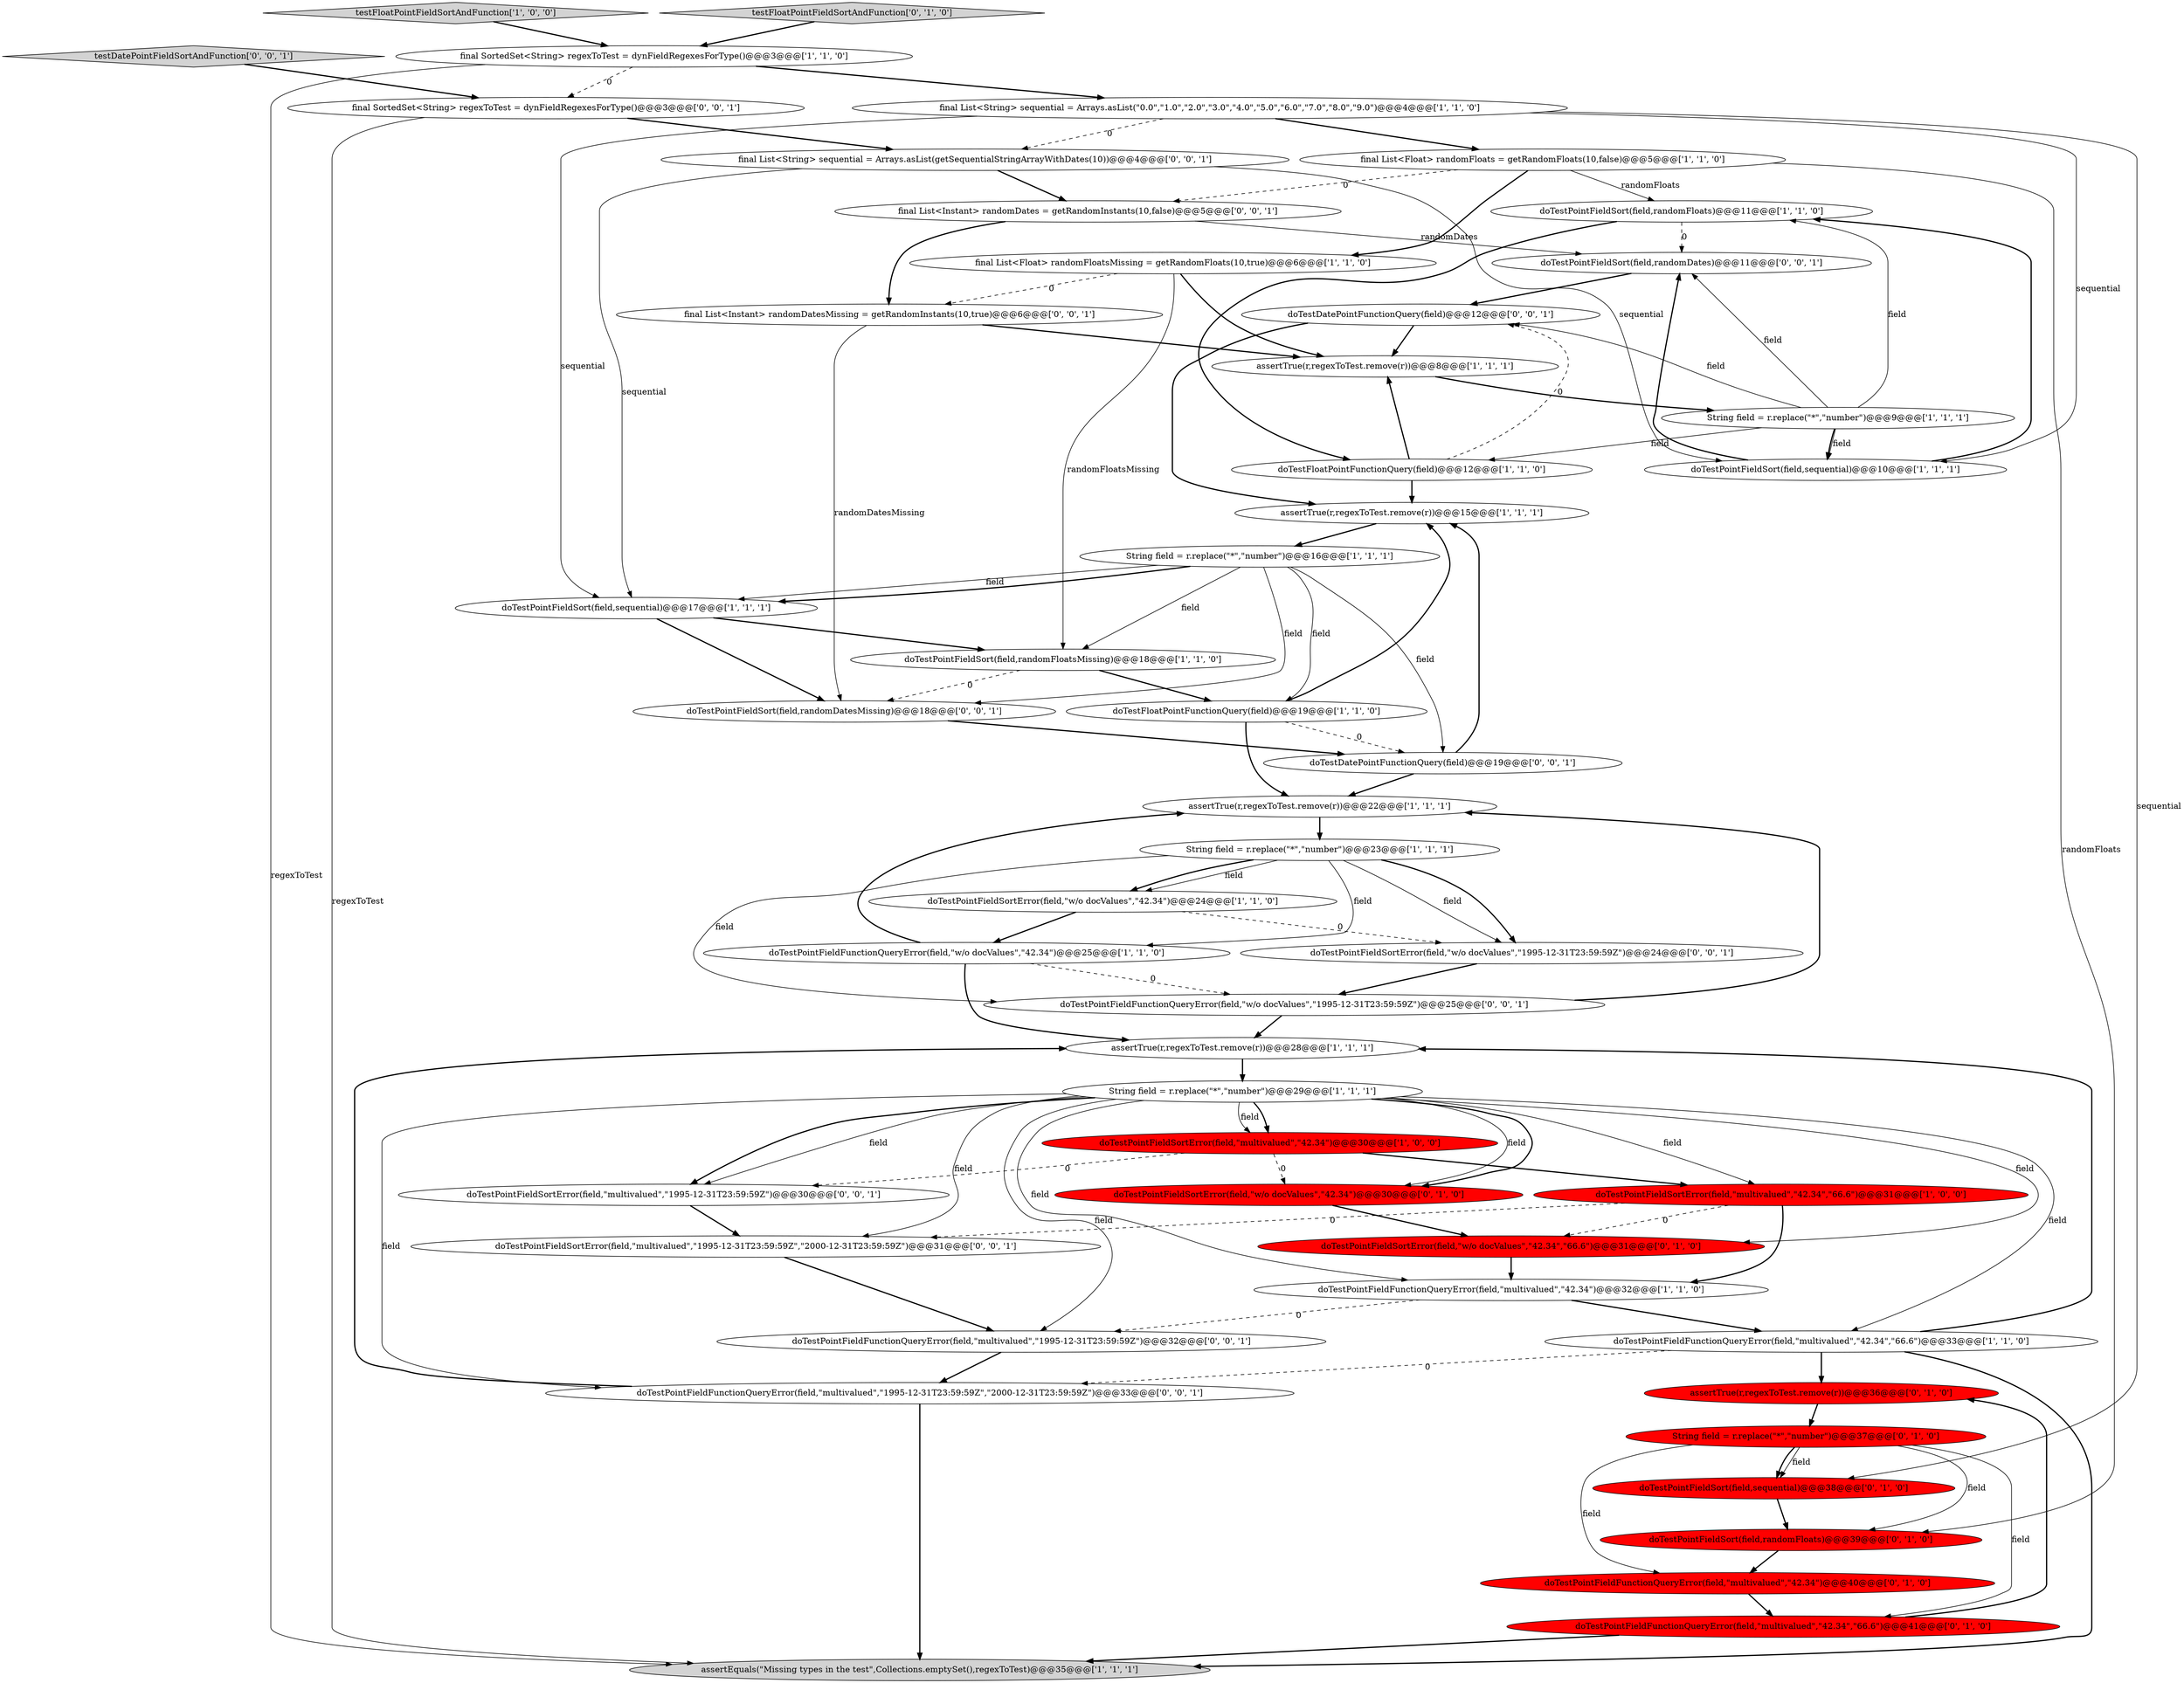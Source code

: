 digraph {
11 [style = filled, label = "doTestPointFieldSort(field,randomFloats)@@@11@@@['1', '1', '0']", fillcolor = white, shape = ellipse image = "AAA0AAABBB1BBB"];
23 [style = filled, label = "doTestPointFieldSortError(field,\"multivalued\",\"42.34\")@@@30@@@['1', '0', '0']", fillcolor = red, shape = ellipse image = "AAA1AAABBB1BBB"];
32 [style = filled, label = "doTestPointFieldSort(field,sequential)@@@38@@@['0', '1', '0']", fillcolor = red, shape = ellipse image = "AAA1AAABBB2BBB"];
41 [style = filled, label = "final List<Instant> randomDates = getRandomInstants(10,false)@@@5@@@['0', '0', '1']", fillcolor = white, shape = ellipse image = "AAA0AAABBB3BBB"];
43 [style = filled, label = "final List<String> sequential = Arrays.asList(getSequentialStringArrayWithDates(10))@@@4@@@['0', '0', '1']", fillcolor = white, shape = ellipse image = "AAA0AAABBB3BBB"];
25 [style = filled, label = "doTestPointFieldFunctionQueryError(field,\"multivalued\",\"42.34\")@@@32@@@['1', '1', '0']", fillcolor = white, shape = ellipse image = "AAA0AAABBB1BBB"];
7 [style = filled, label = "assertTrue(r,regexToTest.remove(r))@@@15@@@['1', '1', '1']", fillcolor = white, shape = ellipse image = "AAA0AAABBB1BBB"];
18 [style = filled, label = "final SortedSet<String> regexToTest = dynFieldRegexesForType()@@@3@@@['1', '1', '0']", fillcolor = white, shape = ellipse image = "AAA0AAABBB1BBB"];
36 [style = filled, label = "doTestPointFieldSortError(field,\"w/o docValues\",\"1995-12-31T23:59:59Z\")@@@24@@@['0', '0', '1']", fillcolor = white, shape = ellipse image = "AAA0AAABBB3BBB"];
3 [style = filled, label = "doTestPointFieldSort(field,sequential)@@@10@@@['1', '1', '1']", fillcolor = white, shape = ellipse image = "AAA0AAABBB1BBB"];
9 [style = filled, label = "doTestPointFieldSort(field,randomFloatsMissing)@@@18@@@['1', '1', '0']", fillcolor = white, shape = ellipse image = "AAA0AAABBB1BBB"];
5 [style = filled, label = "doTestPointFieldSort(field,sequential)@@@17@@@['1', '1', '1']", fillcolor = white, shape = ellipse image = "AAA0AAABBB1BBB"];
45 [style = filled, label = "doTestPointFieldSort(field,randomDatesMissing)@@@18@@@['0', '0', '1']", fillcolor = white, shape = ellipse image = "AAA0AAABBB3BBB"];
27 [style = filled, label = "doTestPointFieldSortError(field,\"w/o docValues\",\"42.34\")@@@30@@@['0', '1', '0']", fillcolor = red, shape = ellipse image = "AAA1AAABBB2BBB"];
29 [style = filled, label = "String field = r.replace(\"*\",\"number\")@@@37@@@['0', '1', '0']", fillcolor = red, shape = ellipse image = "AAA1AAABBB2BBB"];
10 [style = filled, label = "doTestPointFieldSortError(field,\"w/o docValues\",\"42.34\")@@@24@@@['1', '1', '0']", fillcolor = white, shape = ellipse image = "AAA0AAABBB1BBB"];
31 [style = filled, label = "doTestPointFieldSortError(field,\"w/o docValues\",\"42.34\",\"66.6\")@@@31@@@['0', '1', '0']", fillcolor = red, shape = ellipse image = "AAA1AAABBB2BBB"];
35 [style = filled, label = "doTestPointFieldFunctionQueryError(field,\"multivalued\",\"1995-12-31T23:59:59Z\")@@@32@@@['0', '0', '1']", fillcolor = white, shape = ellipse image = "AAA0AAABBB3BBB"];
12 [style = filled, label = "doTestPointFieldFunctionQueryError(field,\"multivalued\",\"42.34\",\"66.6\")@@@33@@@['1', '1', '0']", fillcolor = white, shape = ellipse image = "AAA0AAABBB1BBB"];
22 [style = filled, label = "assertEquals(\"Missing types in the test\",Collections.emptySet(),regexToTest)@@@35@@@['1', '1', '1']", fillcolor = lightgray, shape = ellipse image = "AAA0AAABBB1BBB"];
37 [style = filled, label = "doTestPointFieldSort(field,randomDates)@@@11@@@['0', '0', '1']", fillcolor = white, shape = ellipse image = "AAA0AAABBB3BBB"];
39 [style = filled, label = "doTestPointFieldFunctionQueryError(field,\"multivalued\",\"1995-12-31T23:59:59Z\",\"2000-12-31T23:59:59Z\")@@@33@@@['0', '0', '1']", fillcolor = white, shape = ellipse image = "AAA0AAABBB3BBB"];
17 [style = filled, label = "String field = r.replace(\"*\",\"number\")@@@16@@@['1', '1', '1']", fillcolor = white, shape = ellipse image = "AAA0AAABBB1BBB"];
4 [style = filled, label = "doTestPointFieldSortError(field,\"multivalued\",\"42.34\",\"66.6\")@@@31@@@['1', '0', '0']", fillcolor = red, shape = ellipse image = "AAA1AAABBB1BBB"];
33 [style = filled, label = "doTestPointFieldFunctionQueryError(field,\"multivalued\",\"42.34\",\"66.6\")@@@41@@@['0', '1', '0']", fillcolor = red, shape = ellipse image = "AAA1AAABBB2BBB"];
24 [style = filled, label = "doTestFloatPointFunctionQuery(field)@@@19@@@['1', '1', '0']", fillcolor = white, shape = ellipse image = "AAA0AAABBB1BBB"];
48 [style = filled, label = "doTestDatePointFunctionQuery(field)@@@12@@@['0', '0', '1']", fillcolor = white, shape = ellipse image = "AAA0AAABBB3BBB"];
13 [style = filled, label = "doTestFloatPointFunctionQuery(field)@@@12@@@['1', '1', '0']", fillcolor = white, shape = ellipse image = "AAA0AAABBB1BBB"];
49 [style = filled, label = "final SortedSet<String> regexToTest = dynFieldRegexesForType()@@@3@@@['0', '0', '1']", fillcolor = white, shape = ellipse image = "AAA0AAABBB3BBB"];
42 [style = filled, label = "doTestPointFieldSortError(field,\"multivalued\",\"1995-12-31T23:59:59Z\",\"2000-12-31T23:59:59Z\")@@@31@@@['0', '0', '1']", fillcolor = white, shape = ellipse image = "AAA0AAABBB3BBB"];
30 [style = filled, label = "assertTrue(r,regexToTest.remove(r))@@@36@@@['0', '1', '0']", fillcolor = red, shape = ellipse image = "AAA1AAABBB2BBB"];
2 [style = filled, label = "testFloatPointFieldSortAndFunction['1', '0', '0']", fillcolor = lightgray, shape = diamond image = "AAA0AAABBB1BBB"];
6 [style = filled, label = "assertTrue(r,regexToTest.remove(r))@@@28@@@['1', '1', '1']", fillcolor = white, shape = ellipse image = "AAA0AAABBB1BBB"];
14 [style = filled, label = "String field = r.replace(\"*\",\"number\")@@@9@@@['1', '1', '1']", fillcolor = white, shape = ellipse image = "AAA0AAABBB1BBB"];
0 [style = filled, label = "doTestPointFieldFunctionQueryError(field,\"w/o docValues\",\"42.34\")@@@25@@@['1', '1', '0']", fillcolor = white, shape = ellipse image = "AAA0AAABBB1BBB"];
34 [style = filled, label = "doTestPointFieldFunctionQueryError(field,\"multivalued\",\"42.34\")@@@40@@@['0', '1', '0']", fillcolor = red, shape = ellipse image = "AAA1AAABBB2BBB"];
20 [style = filled, label = "assertTrue(r,regexToTest.remove(r))@@@22@@@['1', '1', '1']", fillcolor = white, shape = ellipse image = "AAA0AAABBB1BBB"];
28 [style = filled, label = "testFloatPointFieldSortAndFunction['0', '1', '0']", fillcolor = lightgray, shape = diamond image = "AAA0AAABBB2BBB"];
26 [style = filled, label = "doTestPointFieldSort(field,randomFloats)@@@39@@@['0', '1', '0']", fillcolor = red, shape = ellipse image = "AAA1AAABBB2BBB"];
46 [style = filled, label = "doTestPointFieldSortError(field,\"multivalued\",\"1995-12-31T23:59:59Z\")@@@30@@@['0', '0', '1']", fillcolor = white, shape = ellipse image = "AAA0AAABBB3BBB"];
40 [style = filled, label = "final List<Instant> randomDatesMissing = getRandomInstants(10,true)@@@6@@@['0', '0', '1']", fillcolor = white, shape = ellipse image = "AAA0AAABBB3BBB"];
21 [style = filled, label = "final List<Float> randomFloats = getRandomFloats(10,false)@@@5@@@['1', '1', '0']", fillcolor = white, shape = ellipse image = "AAA0AAABBB1BBB"];
19 [style = filled, label = "assertTrue(r,regexToTest.remove(r))@@@8@@@['1', '1', '1']", fillcolor = white, shape = ellipse image = "AAA0AAABBB1BBB"];
8 [style = filled, label = "final List<Float> randomFloatsMissing = getRandomFloats(10,true)@@@6@@@['1', '1', '0']", fillcolor = white, shape = ellipse image = "AAA0AAABBB1BBB"];
38 [style = filled, label = "doTestDatePointFunctionQuery(field)@@@19@@@['0', '0', '1']", fillcolor = white, shape = ellipse image = "AAA0AAABBB3BBB"];
47 [style = filled, label = "doTestPointFieldFunctionQueryError(field,\"w/o docValues\",\"1995-12-31T23:59:59Z\")@@@25@@@['0', '0', '1']", fillcolor = white, shape = ellipse image = "AAA0AAABBB3BBB"];
1 [style = filled, label = "String field = r.replace(\"*\",\"number\")@@@23@@@['1', '1', '1']", fillcolor = white, shape = ellipse image = "AAA0AAABBB1BBB"];
16 [style = filled, label = "final List<String> sequential = Arrays.asList(\"0.0\",\"1.0\",\"2.0\",\"3.0\",\"4.0\",\"5.0\",\"6.0\",\"7.0\",\"8.0\",\"9.0\")@@@4@@@['1', '1', '0']", fillcolor = white, shape = ellipse image = "AAA0AAABBB1BBB"];
15 [style = filled, label = "String field = r.replace(\"*\",\"number\")@@@29@@@['1', '1', '1']", fillcolor = white, shape = ellipse image = "AAA0AAABBB1BBB"];
44 [style = filled, label = "testDatePointFieldSortAndFunction['0', '0', '1']", fillcolor = lightgray, shape = diamond image = "AAA0AAABBB3BBB"];
17->38 [style = solid, label="field"];
14->3 [style = bold, label=""];
21->26 [style = solid, label="randomFloats"];
5->9 [style = bold, label=""];
4->25 [style = bold, label=""];
23->27 [style = dashed, label="0"];
10->36 [style = dashed, label="0"];
26->34 [style = bold, label=""];
21->8 [style = bold, label=""];
39->6 [style = bold, label=""];
0->47 [style = dashed, label="0"];
5->45 [style = bold, label=""];
18->49 [style = dashed, label="0"];
14->3 [style = solid, label="field"];
30->29 [style = bold, label=""];
43->5 [style = solid, label="sequential"];
15->25 [style = solid, label="field"];
41->37 [style = solid, label="randomDates"];
38->7 [style = bold, label=""];
37->48 [style = bold, label=""];
11->13 [style = bold, label=""];
45->38 [style = bold, label=""];
17->5 [style = solid, label="field"];
14->37 [style = solid, label="field"];
1->36 [style = solid, label="field"];
9->24 [style = bold, label=""];
12->22 [style = bold, label=""];
29->32 [style = solid, label="field"];
46->42 [style = bold, label=""];
17->5 [style = bold, label=""];
47->6 [style = bold, label=""];
28->18 [style = bold, label=""];
34->33 [style = bold, label=""];
3->11 [style = bold, label=""];
27->31 [style = bold, label=""];
2->18 [style = bold, label=""];
29->26 [style = solid, label="field"];
44->49 [style = bold, label=""];
14->11 [style = solid, label="field"];
9->45 [style = dashed, label="0"];
16->43 [style = dashed, label="0"];
32->26 [style = bold, label=""];
1->47 [style = solid, label="field"];
15->42 [style = solid, label="field"];
39->22 [style = bold, label=""];
24->20 [style = bold, label=""];
15->39 [style = solid, label="field"];
8->9 [style = solid, label="randomFloatsMissing"];
29->32 [style = bold, label=""];
10->0 [style = bold, label=""];
43->3 [style = solid, label="sequential"];
33->30 [style = bold, label=""];
0->20 [style = bold, label=""];
14->48 [style = solid, label="field"];
24->7 [style = bold, label=""];
16->32 [style = solid, label="sequential"];
12->39 [style = dashed, label="0"];
15->27 [style = solid, label="field"];
38->20 [style = bold, label=""];
8->40 [style = dashed, label="0"];
31->25 [style = bold, label=""];
7->17 [style = bold, label=""];
17->9 [style = solid, label="field"];
3->37 [style = bold, label=""];
35->39 [style = bold, label=""];
40->19 [style = bold, label=""];
20->1 [style = bold, label=""];
13->48 [style = dashed, label="0"];
14->13 [style = solid, label="field"];
15->46 [style = solid, label="field"];
6->15 [style = bold, label=""];
18->22 [style = solid, label="regexToTest"];
15->31 [style = solid, label="field"];
13->19 [style = bold, label=""];
19->14 [style = bold, label=""];
41->40 [style = bold, label=""];
21->11 [style = solid, label="randomFloats"];
23->46 [style = dashed, label="0"];
29->34 [style = solid, label="field"];
43->41 [style = bold, label=""];
48->7 [style = bold, label=""];
33->22 [style = bold, label=""];
29->33 [style = solid, label="field"];
18->16 [style = bold, label=""];
49->22 [style = solid, label="regexToTest"];
15->23 [style = bold, label=""];
15->4 [style = solid, label="field"];
36->47 [style = bold, label=""];
0->6 [style = bold, label=""];
8->19 [style = bold, label=""];
23->4 [style = bold, label=""];
4->31 [style = dashed, label="0"];
12->30 [style = bold, label=""];
25->35 [style = dashed, label="0"];
12->6 [style = bold, label=""];
1->36 [style = bold, label=""];
49->43 [style = bold, label=""];
17->45 [style = solid, label="field"];
42->35 [style = bold, label=""];
1->0 [style = solid, label="field"];
1->10 [style = solid, label="field"];
25->12 [style = bold, label=""];
21->41 [style = dashed, label="0"];
13->7 [style = bold, label=""];
16->21 [style = bold, label=""];
16->5 [style = solid, label="sequential"];
47->20 [style = bold, label=""];
4->42 [style = dashed, label="0"];
48->19 [style = bold, label=""];
15->46 [style = bold, label=""];
15->23 [style = solid, label="field"];
11->37 [style = dashed, label="0"];
16->3 [style = solid, label="sequential"];
15->12 [style = solid, label="field"];
40->45 [style = solid, label="randomDatesMissing"];
1->10 [style = bold, label=""];
15->27 [style = bold, label=""];
17->24 [style = solid, label="field"];
15->35 [style = solid, label="field"];
24->38 [style = dashed, label="0"];
}
